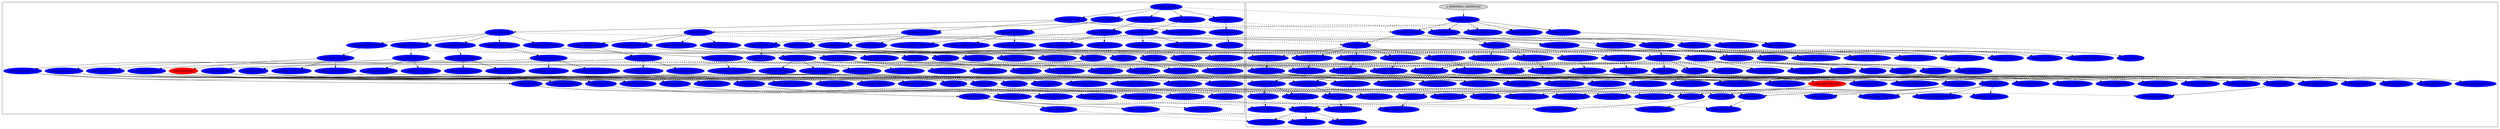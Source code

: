 digraph G {
node [style=filled];
subgraph cluster_src {
n_1209669119_152134087 [label="file_input [0,348]", color=blue];
n_1209669119_1181199958 [label="simple_stmt [0,10]", color=blue];
n_1209669119_152134087 -> n_1209669119_1181199958;
n_1209669119_837764579 [label="import_name [0,9]", color=blue];
n_1209669119_1181199958 -> n_1209669119_837764579;
n_1209669119_1007603019 [label="name: os [7,9]", color=blue];
n_1209669119_837764579 -> n_1209669119_1007603019;
n_1209669119_1782704802 [label="simple_stmt [11,66]", color=blue];
n_1209669119_152134087 -> n_1209669119_1782704802;
n_1209669119_1597249648 [label="expr_stmt [11,65]", color=blue];
n_1209669119_1782704802 -> n_1209669119_1597249648;
n_1209669119_1333592072 [label="name: BASE_PATH [11,20]", color=blue];
n_1209669119_1597249648 -> n_1209669119_1333592072;
n_1209669119_1486371051 [label="operator: = [21,22]", color=blue];
n_1209669119_1597249648 -> n_1209669119_1486371051;
n_1209669119_1694556038 [label="atom_expr [23,65]", color=blue];
n_1209669119_1597249648 -> n_1209669119_1694556038;
n_1209669119_1508646930 [label="name: os [23,25]", color=blue];
n_1209669119_1694556038 -> n_1209669119_1508646930;
n_1209669119_795372831 [label="trailer [25,30]", color=blue];
n_1209669119_1694556038 -> n_1209669119_795372831;
n_1209669119_121295574 [label="name: path [26,30]", color=blue];
n_1209669119_795372831 -> n_1209669119_121295574;
n_1209669119_485041780 [label="trailer [30,38]", color=blue];
n_1209669119_1694556038 -> n_1209669119_485041780;
n_1209669119_117244645 [label="name: dirname [31,38]", color=blue];
n_1209669119_485041780 -> n_1209669119_117244645;
n_1209669119_239465106 [label="trailer [38,65]", color=blue];
n_1209669119_1694556038 -> n_1209669119_239465106;
n_1209669119_832947102 [label="atom_expr [39,64]", color=blue];
n_1209669119_239465106 -> n_1209669119_832947102;
n_1209669119_507084503 [label="name: os [39,41]", color=blue];
n_1209669119_832947102 -> n_1209669119_507084503;
n_1209669119_1454127753 [label="trailer [41,46]", color=blue];
n_1209669119_832947102 -> n_1209669119_1454127753;
n_1209669119_1926764753 [label="name: path [42,46]", color=blue];
n_1209669119_1454127753 -> n_1209669119_1926764753;
n_1209669119_1497973285 [label="trailer [46,54]", color=blue];
n_1209669119_832947102 -> n_1209669119_1497973285;
n_1209669119_1555690610 [label="name: dirname [47,54]", color=blue];
n_1209669119_1497973285 -> n_1209669119_1555690610;
n_1209669119_327177752 [label="trailer [54,64]", color=blue];
n_1209669119_832947102 -> n_1209669119_327177752;
n_1209669119_1164371389 [label="name: __file__ [55,63]", color=blue];
n_1209669119_327177752 -> n_1209669119_1164371389;
n_1209669119_90320863 [label="simple_stmt [66,110]", color=blue];
n_1209669119_152134087 -> n_1209669119_90320863;
n_1209669119_1033490990 [label="expr_stmt [66,109]", color=blue];
n_1209669119_90320863 -> n_1209669119_1033490990;
n_1209669119_215145189 [label="name: data_path [66,75]", color=blue];
n_1209669119_1033490990 -> n_1209669119_215145189;
n_1209669119_1232306490 [label="operator: = [76,77]", color=blue];
n_1209669119_1033490990 -> n_1209669119_1232306490;
n_1209669119_2042495840 [label="atom_expr [78,109]", color=blue];
n_1209669119_1033490990 -> n_1209669119_2042495840;
n_1209669119_1468357786 [label="name: os [78,80]", color=blue];
n_1209669119_2042495840 -> n_1209669119_1468357786;
n_1209669119_841283083 [label="trailer [80,85]", color=blue];
n_1209669119_2042495840 -> n_1209669119_841283083;
n_1209669119_520016214 [label="name: path [81,85]", color=blue];
n_1209669119_841283083 -> n_1209669119_520016214;
n_1209669119_1924582348 [label="trailer [85,90]", color=blue];
n_1209669119_2042495840 -> n_1209669119_1924582348;
n_1209669119_1757143877 [label="name: join [86,90]", color=blue];
n_1209669119_1924582348 -> n_1209669119_1757143877;
n_1209669119_1955915048 [label="trailer [90,109]", color=blue];
n_1209669119_2042495840 -> n_1209669119_1955915048;
n_1209669119_2083117811 [label="arglist [91,108]", color=blue];
n_1209669119_1955915048 -> n_1209669119_2083117811;
n_1209669119_1518864111 [label="name: BASE_PATH [91,100]", color=blue];
n_1209669119_2083117811 -> n_1209669119_1518864111;
n_1209669119_1585787493 [label="operator: , [100,101]", color=blue];
n_1209669119_2083117811 -> n_1209669119_1585787493;
n_1209669119_2097514481 [label="string: 'data' [102,108]", color=blue];
n_1209669119_2083117811 -> n_1209669119_2097514481;
n_1209669119_1833638914 [label="funcdef [111,246]", color=blue];
n_1209669119_152134087 -> n_1209669119_1833638914;
n_1209669119_407858146 [label="name: add_str [115,122]", color=blue];
n_1209669119_1833638914 -> n_1209669119_407858146;
n_1209669119_542060780 [label="parameters [122,132]", color=blue];
n_1209669119_1833638914 -> n_1209669119_542060780;
n_1209669119_267760927 [label="param [123,127]", color=blue];
n_1209669119_542060780 -> n_1209669119_267760927;
n_1209669119_1459794865 [label="name: op1 [123,126]", color=blue];
n_1209669119_267760927 -> n_1209669119_1459794865;
n_1209669119_1268066861 [label="operator: , [126,127]", color=blue];
n_1209669119_267760927 -> n_1209669119_1268066861;
n_1209669119_1938056729 [label="param [128,131]", color=blue];
n_1209669119_542060780 -> n_1209669119_1938056729;
n_1209669119_701141022 [label="name: op2 [128,131]", color=blue];
n_1209669119_1938056729 -> n_1209669119_701141022;
n_1209669119_2107447833 [label="suite [133,246]", color=blue];
n_1209669119_1833638914 -> n_1209669119_2107447833;
n_1209669119_395629617 [label="simple_stmt [138,153]", color=blue];
n_1209669119_2107447833 -> n_1209669119_395629617;
n_1209669119_724125922 [label="expr_stmt [138,152]", color=blue];
n_1209669119_395629617 -> n_1209669119_724125922;
n_1209669119_1465085305 [label="name: op1 [138,141]", color=blue];
n_1209669119_724125922 -> n_1209669119_1465085305;
n_1209669119_1519280649 [label="operator: = [142,143]", color=blue];
n_1209669119_724125922 -> n_1209669119_1519280649;
n_1209669119_120694604 [label="atom_expr [144,152]", color=blue];
n_1209669119_724125922 -> n_1209669119_120694604;
n_1209669119_522764626 [label="name: int [144,147]", color=blue];
n_1209669119_120694604 -> n_1209669119_522764626;
n_1209669119_2006034581 [label="trailer [147,152]", color=blue];
n_1209669119_120694604 -> n_1209669119_2006034581;
n_1209669119_1663411182 [label="name: op1 [148,151]", color=blue];
n_1209669119_2006034581 -> n_1209669119_1663411182;
n_1209669119_1471868639 [label="simple_stmt [157,172]", color=blue];
n_1209669119_2107447833 -> n_1209669119_1471868639;
n_1209669119_1740189450 [label="expr_stmt [157,171]", color=blue];
n_1209669119_1471868639 -> n_1209669119_1740189450;
n_1209669119_1709366259 [label="name: op2 [157,160]", color=blue];
n_1209669119_1740189450 -> n_1209669119_1709366259;
n_1209669119_1643691748 [label="operator: = [161,162]", color=blue];
n_1209669119_1740189450 -> n_1209669119_1643691748;
n_1209669119_143110009 [label="atom_expr [163,171]", color=blue];
n_1209669119_1740189450 -> n_1209669119_143110009;
n_1209669119_1535634836 [label="name: int [163,166]", color=blue];
n_1209669119_143110009 -> n_1209669119_1535634836;
n_1209669119_1539805781 [label="trailer [166,171]", color=blue];
n_1209669119_143110009 -> n_1209669119_1539805781;
n_1209669119_601893033 [label="name: op2 [167,170]", color=blue];
n_1209669119_1539805781 -> n_1209669119_601893033;
n_1209669119_1418621776 [label="simple_stmt [176,195]", color=blue];
n_1209669119_2107447833 -> n_1209669119_1418621776;
n_1209669119_1308244637 [label="expr_stmt [176,194]", color=blue];
n_1209669119_1418621776 -> n_1209669119_1308244637;
n_1209669119_1454031203 [label="name: result [176,182]", color=blue];
n_1209669119_1308244637 -> n_1209669119_1454031203;
n_1209669119_527446182 [label="operator: = [183,184]", color=blue];
n_1209669119_1308244637 -> n_1209669119_527446182;
n_1209669119_665188480 [label="term [185,194]", color=red];
n_1209669119_1308244637 -> n_1209669119_665188480;
n_1209669119_1511785794 [label="name: op1 [185,188]", color=blue];
n_1209669119_665188480 -> n_1209669119_1511785794;
n_1209669119_963601816 [label="operator: * [189,190]", color=blue];
n_1209669119_665188480 -> n_1209669119_963601816;
n_1209669119_961419791 [label="name: op2 [191,194]", color=blue];
n_1209669119_665188480 -> n_1209669119_961419791;
n_1209669119_87765719 [label="simple_stmt [199,224]", color=blue];
n_1209669119_2107447833 -> n_1209669119_87765719;
n_1209669119_922872566 [label="expr_stmt [199,223]", color=blue];
n_1209669119_87765719 -> n_1209669119_922872566;
n_1209669119_727001376 [label="name: result_str [199,209]", color=blue];
n_1209669119_922872566 -> n_1209669119_727001376;
n_1209669119_523691575 [label="operator: = [210,211]", color=blue];
n_1209669119_922872566 -> n_1209669119_523691575;
n_1209669119_1427810650 [label="atom_expr [212,223]", color=blue];
n_1209669119_922872566 -> n_1209669119_1427810650;
n_1209669119_503195940 [label="name: str [212,215]", color=blue];
n_1209669119_1427810650 -> n_1209669119_503195940;
n_1209669119_1852584274 [label="trailer [215,223]", color=blue];
n_1209669119_1427810650 -> n_1209669119_1852584274;
n_1209669119_1022308509 [label="name: result [216,222]", color=blue];
n_1209669119_1852584274 -> n_1209669119_1022308509;
n_1209669119_1967892594 [label="simple_stmt [228,246]", color=blue];
n_1209669119_2107447833 -> n_1209669119_1967892594;
n_1209669119_1525037790 [label="return_stmt [228,245]", color=blue];
n_1209669119_1967892594 -> n_1209669119_1525037790;
n_1209669119_1132547352 [label="name: result_str [235,245]", color=blue];
n_1209669119_1525037790 -> n_1209669119_1132547352;
n_1209669119_1783593083 [label="if_stmt [248,348]", color=blue];
n_1209669119_152134087 -> n_1209669119_1783593083;
n_1209669119_112061925 [label="comparison [251,273]", color=blue];
n_1209669119_1783593083 -> n_1209669119_112061925;
n_1209669119_1344645519 [label="name: __name__ [251,259]", color=blue];
n_1209669119_112061925 -> n_1209669119_1344645519;
n_1209669119_540159270 [label="operator: == [260,262]", color=blue];
n_1209669119_112061925 -> n_1209669119_540159270;
n_1209669119_1690287238 [label="string: '__main__' [263,273]", color=blue];
n_1209669119_112061925 -> n_1209669119_1690287238;
n_1209669119_1440047379 [label="suite [274,348]", color=blue];
n_1209669119_1783593083 -> n_1209669119_1440047379;
n_1209669119_230835489 [label="simple_stmt [279,290]", color=blue];
n_1209669119_1440047379 -> n_1209669119_230835489;
n_1209669119_1847509784 [label="expr_stmt [279,289]", color=blue];
n_1209669119_230835489 -> n_1209669119_1847509784;
n_1209669119_1635756693 [label="name: in1 [279,282]", color=blue];
n_1209669119_1847509784 -> n_1209669119_1635756693;
n_1209669119_101478235 [label="operator: = [283,284]", color=blue];
n_1209669119_1847509784 -> n_1209669119_101478235;
n_1209669119_1007653873 [label="string: '14' [285,289]", color=blue];
n_1209669119_1847509784 -> n_1209669119_1007653873;
n_1209669119_1414521932 [label="simple_stmt [294,305]", color=blue];
n_1209669119_1440047379 -> n_1209669119_1414521932;
n_1209669119_1899073220 [label="expr_stmt [294,304]", color=blue];
n_1209669119_1414521932 -> n_1209669119_1899073220;
n_1209669119_174573182 [label="name: in2 [294,297]", color=blue];
n_1209669119_1899073220 -> n_1209669119_174573182;
n_1209669119_1310540333 [label="operator: = [298,299]", color=blue];
n_1209669119_1899073220 -> n_1209669119_1310540333;
n_1209669119_1386767190 [label="string: '11' [300,304]", color=blue];
n_1209669119_1899073220 -> n_1209669119_1386767190;
n_1209669119_2025864991 [label="simple_stmt [309,333]", color=blue];
n_1209669119_1440047379 -> n_1209669119_2025864991;
n_1209669119_1340328248 [label="expr_stmt [309,332]", color=blue];
n_1209669119_2025864991 -> n_1209669119_1340328248;
n_1209669119_717386707 [label="name: add [309,312]", color=blue];
n_1209669119_1340328248 -> n_1209669119_717386707;
n_1209669119_540642172 [label="operator: = [313,314]", color=blue];
n_1209669119_1340328248 -> n_1209669119_540642172;
n_1209669119_1445157774 [label="atom_expr [315,332]", color=blue];
n_1209669119_1340328248 -> n_1209669119_1445157774;
n_1209669119_1522311648 [label="name: add_str [315,322]", color=blue];
n_1209669119_1445157774 -> n_1209669119_1522311648;
n_1209669119_1318822808 [label="trailer [322,332]", color=blue];
n_1209669119_1445157774 -> n_1209669119_1318822808;
n_1209669119_1383547042 [label="arglist [323,331]", color=blue];
n_1209669119_1318822808 -> n_1209669119_1383547042;
n_1209669119_3213500 [label="name: in1 [323,326]", color=blue];
n_1209669119_1383547042 -> n_1209669119_3213500;
n_1209669119_1604125387 [label="operator: , [326,327]", color=blue];
n_1209669119_1383547042 -> n_1209669119_1604125387;
n_1209669119_1795799895 [label="name: in2 [328,331]", color=blue];
n_1209669119_1383547042 -> n_1209669119_1795799895;
n_1209669119_1376400422 [label="simple_stmt [337,348]", color=blue];
n_1209669119_1440047379 -> n_1209669119_1376400422;
n_1209669119_1050349584 [label="atom_expr [337,347]", color=blue];
n_1209669119_1376400422 -> n_1209669119_1050349584;
n_1209669119_1864350231 [label="name: print [337,342]", color=blue];
n_1209669119_1050349584 -> n_1209669119_1864350231;
n_1209669119_1735934726 [label="trailer [342,347]", color=blue];
n_1209669119_1050349584 -> n_1209669119_1735934726;
n_1209669119_553871028 [label="name: add [343,346]", color=blue];
n_1209669119_1735934726 -> n_1209669119_553871028;
}
subgraph cluster_dst {
n_999609945_1615780336 [label="file_input [0,348]", color=blue];
n_999609945_1885996206 -> n_999609945_1615780336;
n_999609945_125622176 [label="simple_stmt [0,10]", color=blue];
n_999609945_1615780336 -> n_999609945_125622176;
n_999609945_1501587365 [label="import_name [0,9]", color=blue];
n_999609945_125622176 -> n_999609945_1501587365;
n_999609945_348100441 [label="name: os [7,9]", color=blue];
n_999609945_1501587365 -> n_999609945_348100441;
n_999609945_2094411587 [label="simple_stmt [11,66]", color=blue];
n_999609945_1615780336 -> n_999609945_2094411587;
n_999609945_89387388 [label="expr_stmt [11,65]", color=blue];
n_999609945_2094411587 -> n_999609945_89387388;
n_999609945_655381473 [label="name: BASE_PATH [11,20]", color=blue];
n_999609945_89387388 -> n_999609945_655381473;
n_999609945_1121647253 [label="operator: = [21,22]", color=blue];
n_999609945_89387388 -> n_999609945_1121647253;
n_999609945_1076496284 [label="atom_expr [23,65]", color=blue];
n_999609945_89387388 -> n_999609945_1076496284;
n_999609945_1291286504 [label="name: os [23,25]", color=blue];
n_999609945_1076496284 -> n_999609945_1291286504;
n_999609945_1072601481 [label="trailer [25,30]", color=blue];
n_999609945_1076496284 -> n_999609945_1072601481;
n_999609945_1887813102 [label="name: path [26,30]", color=blue];
n_999609945_1072601481 -> n_999609945_1887813102;
n_999609945_1459672753 [label="trailer [30,38]", color=blue];
n_999609945_1076496284 -> n_999609945_1459672753;
n_999609945_1540011289 [label="name: dirname [31,38]", color=blue];
n_999609945_1459672753 -> n_999609945_1540011289;
n_999609945_1596000437 [label="trailer [38,65]", color=blue];
n_999609945_1076496284 -> n_999609945_1596000437;
n_999609945_1061804750 [label="atom_expr [39,64]", color=blue];
n_999609945_1596000437 -> n_999609945_1061804750;
n_999609945_1225439493 [label="name: os [39,41]", color=blue];
n_999609945_1061804750 -> n_999609945_1225439493;
n_999609945_667026744 [label="trailer [41,46]", color=blue];
n_999609945_1061804750 -> n_999609945_667026744;
n_999609945_1845904670 [label="name: path [42,46]", color=blue];
n_999609945_667026744 -> n_999609945_1845904670;
n_999609945_1846896625 [label="trailer [46,54]", color=blue];
n_999609945_1061804750 -> n_999609945_1846896625;
n_999609945_13329486 [label="name: dirname [47,54]", color=blue];
n_999609945_1846896625 -> n_999609945_13329486;
n_999609945_1458540918 [label="trailer [54,64]", color=blue];
n_999609945_1061804750 -> n_999609945_1458540918;
n_999609945_517210187 [label="name: __file__ [55,63]", color=blue];
n_999609945_1458540918 -> n_999609945_517210187;
n_999609945_1216590855 [label="simple_stmt [66,110]", color=blue];
n_999609945_1615780336 -> n_999609945_1216590855;
n_999609945_1241276575 [label="expr_stmt [66,109]", color=blue];
n_999609945_1216590855 -> n_999609945_1241276575;
n_999609945_982007015 [label="name: data_path [66,75]", color=blue];
n_999609945_1241276575 -> n_999609945_982007015;
n_999609945_1663166483 [label="operator: = [76,77]", color=blue];
n_999609945_1241276575 -> n_999609945_1663166483;
n_999609945_36333492 [label="atom_expr [78,109]", color=blue];
n_999609945_1241276575 -> n_999609945_36333492;
n_999609945_990398217 [label="name: os [78,80]", color=blue];
n_999609945_36333492 -> n_999609945_990398217;
n_999609945_1675763772 [label="trailer [80,85]", color=blue];
n_999609945_36333492 -> n_999609945_1675763772;
n_999609945_1731722639 [label="name: path [81,85]", color=blue];
n_999609945_1675763772 -> n_999609945_1731722639;
n_999609945_11003494 [label="trailer [85,90]", color=blue];
n_999609945_36333492 -> n_999609945_11003494;
n_999609945_817406040 [label="name: join [86,90]", color=blue];
n_999609945_11003494 -> n_999609945_817406040;
n_999609945_1270855946 [label="trailer [90,109]", color=blue];
n_999609945_36333492 -> n_999609945_1270855946;
n_999609945_157683534 [label="arglist [91,108]", color=blue];
n_999609945_1270855946 -> n_999609945_157683534;
n_999609945_1816757085 [label="name: BASE_PATH [91,100]", color=blue];
n_999609945_157683534 -> n_999609945_1816757085;
n_999609945_1730173572 [label="operator: , [100,101]", color=blue];
n_999609945_157683534 -> n_999609945_1730173572;
n_999609945_1568059495 [label="string: 'data' [102,108]", color=blue];
n_999609945_157683534 -> n_999609945_1568059495;
n_999609945_1620303253 [label="funcdef [111,246]", color=blue];
n_999609945_1615780336 -> n_999609945_1620303253;
n_999609945_1373810119 [label="name: add_str [115,122]", color=blue];
n_999609945_1620303253 -> n_999609945_1373810119;
n_999609945_237351678 [label="parameters [122,132]", color=blue];
n_999609945_1620303253 -> n_999609945_237351678;
n_999609945_633070006 [label="param [123,127]", color=blue];
n_999609945_237351678 -> n_999609945_633070006;
n_999609945_1776957250 [label="name: op1 [123,126]", color=blue];
n_999609945_633070006 -> n_999609945_1776957250;
n_999609945_827966648 [label="operator: , [126,127]", color=blue];
n_999609945_633070006 -> n_999609945_827966648;
n_999609945_1273765644 [label="param [128,131]", color=blue];
n_999609945_237351678 -> n_999609945_1273765644;
n_999609945_1447689627 [label="name: op2 [128,131]", color=blue];
n_999609945_1273765644 -> n_999609945_1447689627;
n_999609945_60559178 [label="suite [133,246]", color=blue];
n_999609945_1620303253 -> n_999609945_60559178;
n_999609945_1122134344 [label="simple_stmt [138,153]", color=blue];
n_999609945_60559178 -> n_999609945_1122134344;
n_999609945_1843368112 [label="expr_stmt [138,152]", color=blue];
n_999609945_1122134344 -> n_999609945_1843368112;
n_999609945_989938643 [label="name: op1 [138,141]", color=blue];
n_999609945_1843368112 -> n_999609945_989938643;
n_999609945_1262822392 [label="operator: = [142,143]", color=blue];
n_999609945_1843368112 -> n_999609945_1262822392;
n_999609945_916419490 [label="atom_expr [144,152]", color=blue];
n_999609945_1843368112 -> n_999609945_916419490;
n_999609945_2106620844 [label="name: int [144,147]", color=blue];
n_999609945_916419490 -> n_999609945_2106620844;
n_999609945_979294118 [label="trailer [147,152]", color=blue];
n_999609945_916419490 -> n_999609945_979294118;
n_999609945_488044861 [label="name: op1 [148,151]", color=blue];
n_999609945_979294118 -> n_999609945_488044861;
n_999609945_876563773 [label="simple_stmt [157,172]", color=blue];
n_999609945_60559178 -> n_999609945_876563773;
n_999609945_731260860 [label="expr_stmt [157,171]", color=blue];
n_999609945_876563773 -> n_999609945_731260860;
n_999609945_1335298403 [label="name: op2 [157,160]", color=blue];
n_999609945_731260860 -> n_999609945_1335298403;
n_999609945_2068434592 [label="operator: = [161,162]", color=blue];
n_999609945_731260860 -> n_999609945_2068434592;
n_999609945_2142003995 [label="atom_expr [163,171]", color=blue];
n_999609945_731260860 -> n_999609945_2142003995;
n_999609945_1846412426 [label="name: int [163,166]", color=blue];
n_999609945_2142003995 -> n_999609945_1846412426;
n_999609945_1206883981 [label="trailer [166,171]", color=blue];
n_999609945_2142003995 -> n_999609945_1206883981;
n_999609945_1037324811 [label="name: op2 [167,170]", color=blue];
n_999609945_1206883981 -> n_999609945_1037324811;
n_999609945_446073433 [label="simple_stmt [176,195]", color=blue];
n_999609945_60559178 -> n_999609945_446073433;
n_999609945_1860944798 [label="expr_stmt [176,194]", color=blue];
n_999609945_446073433 -> n_999609945_1860944798;
n_999609945_513169028 [label="name: result [176,182]", color=blue];
n_999609945_1860944798 -> n_999609945_513169028;
n_999609945_1301664418 [label="operator: = [183,184]", color=blue];
n_999609945_1860944798 -> n_999609945_1301664418;
n_999609945_1408652377 [label="arith_expr [185,194]", color=red];
n_999609945_1860944798 -> n_999609945_1408652377;
n_999609945_990416209 [label="name: op1 [185,188]", color=blue];
n_999609945_1408652377 -> n_999609945_990416209;
n_999609945_394714818 [label="operator: + [189,190]", color=blue];
n_999609945_1408652377 -> n_999609945_394714818;
n_999609945_1952779858 [label="name: op2 [191,194]", color=blue];
n_999609945_1408652377 -> n_999609945_1952779858;
n_999609945_1413653265 [label="simple_stmt [199,224]", color=blue];
n_999609945_60559178 -> n_999609945_1413653265;
n_999609945_1651855867 [label="expr_stmt [199,223]", color=blue];
n_999609945_1413653265 -> n_999609945_1651855867;
n_999609945_660143728 [label="name: result_str [199,209]", color=blue];
n_999609945_1651855867 -> n_999609945_660143728;
n_999609945_1468303011 [label="operator: = [210,211]", color=blue];
n_999609945_1651855867 -> n_999609945_1468303011;
n_999609945_902919927 [label="atom_expr [212,223]", color=blue];
n_999609945_1651855867 -> n_999609945_902919927;
n_999609945_1857815974 [label="name: str [212,215]", color=blue];
n_999609945_902919927 -> n_999609945_1857815974;
n_999609945_1354011814 [label="trailer [215,223]", color=blue];
n_999609945_902919927 -> n_999609945_1354011814;
n_999609945_846238611 [label="name: result [216,222]", color=blue];
n_999609945_1354011814 -> n_999609945_846238611;
n_999609945_342597804 [label="simple_stmt [228,246]", color=blue];
n_999609945_60559178 -> n_999609945_342597804;
n_999609945_1627821297 [label="return_stmt [228,245]", color=blue];
n_999609945_342597804 -> n_999609945_1627821297;
n_999609945_1549409129 [label="name: result_str [235,245]", color=blue];
n_999609945_1627821297 -> n_999609945_1549409129;
n_999609945_1750905143 [label="if_stmt [248,348]", color=blue];
n_999609945_1615780336 -> n_999609945_1750905143;
n_999609945_764577347 [label="comparison [251,273]", color=blue];
n_999609945_1750905143 -> n_999609945_764577347;
n_999609945_1234776885 [label="name: __name__ [251,259]", color=blue];
n_999609945_764577347 -> n_999609945_1234776885;
n_999609945_422250493 [label="operator: == [260,262]", color=blue];
n_999609945_764577347 -> n_999609945_422250493;
n_999609945_1690254271 [label="string: '__main__' [263,273]", color=blue];
n_999609945_764577347 -> n_999609945_1690254271;
n_999609945_343965883 [label="suite [274,348]", color=blue];
n_999609945_1750905143 -> n_999609945_343965883;
n_999609945_280884709 [label="simple_stmt [279,290]", color=blue];
n_999609945_343965883 -> n_999609945_280884709;
n_999609945_2114650936 [label="expr_stmt [279,289]", color=blue];
n_999609945_280884709 -> n_999609945_2114650936;
n_999609945_504527234 [label="name: in1 [279,282]", color=blue];
n_999609945_2114650936 -> n_999609945_504527234;
n_999609945_540585569 [label="operator: = [283,284]", color=blue];
n_999609945_2114650936 -> n_999609945_540585569;
n_999609945_836514715 [label="string: '14' [285,289]", color=blue];
n_999609945_2114650936 -> n_999609945_836514715;
n_999609945_828441346 [label="simple_stmt [294,305]", color=blue];
n_999609945_343965883 -> n_999609945_828441346;
n_999609945_555826066 [label="expr_stmt [294,304]", color=blue];
n_999609945_828441346 -> n_999609945_555826066;
n_999609945_858242339 [label="name: in2 [294,297]", color=blue];
n_999609945_555826066 -> n_999609945_858242339;
n_999609945_1715998167 [label="operator: = [298,299]", color=blue];
n_999609945_555826066 -> n_999609945_1715998167;
n_999609945_1558712965 [label="string: '11' [300,304]", color=blue];
n_999609945_555826066 -> n_999609945_1558712965;
n_999609945_1589683045 [label="simple_stmt [309,333]", color=blue];
n_999609945_343965883 -> n_999609945_1589683045;
n_999609945_1401132667 [label="expr_stmt [309,332]", color=blue];
n_999609945_1589683045 -> n_999609945_1401132667;
n_999609945_1900164709 [label="name: add [309,312]", color=blue];
n_999609945_1401132667 -> n_999609945_1900164709;
n_999609945_1875308878 [label="operator: = [313,314]", color=blue];
n_999609945_1401132667 -> n_999609945_1875308878;
n_999609945_909295153 [label="atom_expr [315,332]", color=blue];
n_999609945_1401132667 -> n_999609945_909295153;
n_999609945_36202360 [label="name: add_str [315,322]", color=blue];
n_999609945_909295153 -> n_999609945_36202360;
n_999609945_1836797772 [label="trailer [322,332]", color=blue];
n_999609945_909295153 -> n_999609945_1836797772;
n_999609945_329645619 [label="arglist [323,331]", color=blue];
n_999609945_1836797772 -> n_999609945_329645619;
n_999609945_923219673 [label="name: in1 [323,326]", color=blue];
n_999609945_329645619 -> n_999609945_923219673;
n_999609945_1668627309 [label="operator: , [326,327]", color=blue];
n_999609945_329645619 -> n_999609945_1668627309;
n_999609945_1698097425 [label="name: in2 [328,331]", color=blue];
n_999609945_329645619 -> n_999609945_1698097425;
n_999609945_418304857 [label="simple_stmt [337,348]", color=blue];
n_999609945_343965883 -> n_999609945_418304857;
n_999609945_1815546035 [label="atom_expr [337,347]", color=blue];
n_999609945_418304857 -> n_999609945_1815546035;
n_999609945_25548982 [label="name: print [337,342]", color=blue];
n_999609945_1815546035 -> n_999609945_25548982;
n_999609945_861842890 [label="trailer [342,347]", color=blue];
n_999609945_1815546035 -> n_999609945_861842890;
n_999609945_250370634 [label="name: add [343,346]", color=blue];
n_999609945_861842890 -> n_999609945_250370634;
}
n_1209669119_523691575 -> n_999609945_1468303011 [style=dashed]
;n_1209669119_1414521932 -> n_999609945_828441346 [style=dashed]
;n_1209669119_1318822808 -> n_999609945_1836797772 [style=dashed]
;n_1209669119_2006034581 -> n_999609945_979294118 [style=dashed]
;n_1209669119_1847509784 -> n_999609945_2114650936 [style=dashed]
;n_1209669119_1864350231 -> n_999609945_25548982 [style=dashed]
;n_1209669119_1926764753 -> n_999609945_1845904670 [style=dashed]
;n_1209669119_837764579 -> n_999609945_1501587365 [style=dashed]
;n_1209669119_717386707 -> n_999609945_1900164709 [style=dashed]
;n_1209669119_1709366259 -> n_999609945_1335298403 [style=dashed]
;n_1209669119_1535634836 -> n_999609945_1846412426 [style=dashed]
;n_1209669119_540159270 -> n_999609945_422250493 [style=dashed]
;n_1209669119_117244645 -> n_999609945_1540011289 [style=dashed]
;n_1209669119_174573182 -> n_999609945_858242339 [style=dashed]
;n_1209669119_1643691748 -> n_999609945_2068434592 [style=dashed]
;n_1209669119_1468357786 -> n_999609945_990398217 [style=dashed]
;n_1209669119_1454127753 -> n_999609945_667026744 [style=dashed]
;n_1209669119_1465085305 -> n_999609945_989938643 [style=dashed]
;n_1209669119_1376400422 -> n_999609945_418304857 [style=dashed]
;n_1209669119_841283083 -> n_999609945_1675763772 [style=dashed]
;n_1209669119_1310540333 -> n_999609945_1715998167 [style=dashed]
;n_1209669119_1181199958 -> n_999609945_125622176 [style=dashed]
;n_1209669119_1783593083 -> n_999609945_1750905143 [style=dashed]
;n_1209669119_215145189 -> n_999609945_982007015 [style=dashed]
;n_1209669119_1525037790 -> n_999609945_1627821297 [style=dashed]
;n_1209669119_1690287238 -> n_999609945_1690254271 [style=dashed]
;n_1209669119_1967892594 -> n_999609945_342597804 [style=dashed]
;n_1209669119_832947102 -> n_999609945_1061804750 [style=dashed]
;n_1209669119_1852584274 -> n_999609945_1354011814 [style=dashed]
;n_1209669119_1427810650 -> n_999609945_902919927 [style=dashed]
;n_1209669119_961419791 -> n_999609945_1952779858 [style=dashed]
;n_1209669119_1597249648 -> n_999609945_89387388 [style=dashed]
;n_1209669119_1007603019 -> n_999609945_348100441 [style=dashed]
;n_1209669119_540642172 -> n_999609945_1875308878 [style=dashed]
;n_1209669119_112061925 -> n_999609945_764577347 [style=dashed]
;n_1209669119_601893033 -> n_999609945_1037324811 [style=dashed]
;n_1209669119_1232306490 -> n_999609945_1663166483 [style=dashed]
;n_1209669119_1833638914 -> n_999609945_1620303253 [style=dashed]
;n_1209669119_1604125387 -> n_999609945_1668627309 [style=dashed]
;n_1209669119_101478235 -> n_999609945_540585569 [style=dashed]
;n_1209669119_1522311648 -> n_999609945_36202360 [style=dashed]
;n_1209669119_1795799895 -> n_999609945_1698097425 [style=dashed]
;n_1209669119_1511785794 -> n_999609945_990416209 [style=dashed]
;n_1209669119_1471868639 -> n_999609945_876563773 [style=dashed]
;n_1209669119_1518864111 -> n_999609945_1816757085 [style=dashed]
;n_1209669119_1308244637 -> n_999609945_1860944798 [style=dashed]
;n_1209669119_1497973285 -> n_999609945_1846896625 [style=dashed]
;n_1209669119_1022308509 -> n_999609945_846238611 [style=dashed]
;n_1209669119_1486371051 -> n_999609945_1121647253 [style=dashed]
;n_1209669119_1333592072 -> n_999609945_655381473 [style=dashed]
;n_1209669119_727001376 -> n_999609945_660143728 [style=dashed]
;n_1209669119_795372831 -> n_999609945_1072601481 [style=dashed]
;n_1209669119_522764626 -> n_999609945_2106620844 [style=dashed]
;n_1209669119_1924582348 -> n_999609945_11003494 [style=dashed]
;n_1209669119_120694604 -> n_999609945_916419490 [style=dashed]
;n_1209669119_1735934726 -> n_999609945_861842890 [style=dashed]
;n_1209669119_2107447833 -> n_999609945_60559178 [style=dashed]
;n_1209669119_1694556038 -> n_999609945_1076496284 [style=dashed]
;n_1209669119_1519280649 -> n_999609945_1262822392 [style=dashed]
;n_1209669119_1050349584 -> n_999609945_1815546035 [style=dashed]
;n_1209669119_3213500 -> n_999609945_923219673 [style=dashed]
;n_1209669119_1539805781 -> n_999609945_1206883981 [style=dashed]
;n_1209669119_327177752 -> n_999609945_1458540918 [style=dashed]
;n_1209669119_1132547352 -> n_999609945_1549409129 [style=dashed]
;n_1209669119_485041780 -> n_999609945_1459672753 [style=dashed]
;n_1209669119_1938056729 -> n_999609945_1273765644 [style=dashed]
;n_1209669119_542060780 -> n_999609945_237351678 [style=dashed]
;n_1209669119_395629617 -> n_999609945_1122134344 [style=dashed]
;n_1209669119_520016214 -> n_999609945_1731722639 [style=dashed]
;n_1209669119_1344645519 -> n_999609945_1234776885 [style=dashed]
;n_1209669119_1445157774 -> n_999609945_909295153 [style=dashed]
;n_1209669119_407858146 -> n_999609945_1373810119 [style=dashed]
;n_1209669119_1459794865 -> n_999609945_1776957250 [style=dashed]
;n_1209669119_1740189450 -> n_999609945_731260860 [style=dashed]
;n_1209669119_553871028 -> n_999609945_250370634 [style=dashed]
;n_1209669119_1033490990 -> n_999609945_1241276575 [style=dashed]
;n_1209669119_1268066861 -> n_999609945_827966648 [style=dashed]
;n_1209669119_1955915048 -> n_999609945_1270855946 [style=dashed]
;n_1209669119_90320863 -> n_999609945_1216590855 [style=dashed]
;n_1209669119_1440047379 -> n_999609945_343965883 [style=dashed]
;n_1209669119_1454031203 -> n_999609945_513169028 [style=dashed]
;n_1209669119_1555690610 -> n_999609945_13329486 [style=dashed]
;n_1209669119_724125922 -> n_999609945_1843368112 [style=dashed]
;n_1209669119_1663411182 -> n_999609945_488044861 [style=dashed]
;n_1209669119_701141022 -> n_999609945_1447689627 [style=dashed]
;n_1209669119_1383547042 -> n_999609945_329645619 [style=dashed]
;n_1209669119_527446182 -> n_999609945_1301664418 [style=dashed]
;n_1209669119_152134087 -> n_999609945_1615780336 [style=dashed]
;n_1209669119_239465106 -> n_999609945_1596000437 [style=dashed]
;n_1209669119_503195940 -> n_999609945_1857815974 [style=dashed]
;n_1209669119_2083117811 -> n_999609945_157683534 [style=dashed]
;n_1209669119_1164371389 -> n_999609945_517210187 [style=dashed]
;n_1209669119_1340328248 -> n_999609945_1401132667 [style=dashed]
;n_1209669119_2042495840 -> n_999609945_36333492 [style=dashed]
;n_1209669119_1418621776 -> n_999609945_446073433 [style=dashed]
;n_1209669119_2025864991 -> n_999609945_1589683045 [style=dashed]
;n_1209669119_1585787493 -> n_999609945_1730173572 [style=dashed]
;n_1209669119_1782704802 -> n_999609945_2094411587 [style=dashed]
;n_1209669119_230835489 -> n_999609945_280884709 [style=dashed]
;n_1209669119_267760927 -> n_999609945_633070006 [style=dashed]
;n_1209669119_1635756693 -> n_999609945_504527234 [style=dashed]
;n_1209669119_121295574 -> n_999609945_1887813102 [style=dashed]
;n_1209669119_87765719 -> n_999609945_1413653265 [style=dashed]
;n_1209669119_507084503 -> n_999609945_1225439493 [style=dashed]
;n_1209669119_2097514481 -> n_999609945_1568059495 [style=dashed]
;n_1209669119_1899073220 -> n_999609945_555826066 [style=dashed]
;n_1209669119_922872566 -> n_999609945_1651855867 [style=dashed]
;n_1209669119_963601816 -> n_999609945_394714818 [style=dashed]
;n_1209669119_1508646930 -> n_999609945_1291286504 [style=dashed]
;n_1209669119_1007653873 -> n_999609945_836514715 [style=dashed]
;n_1209669119_1386767190 -> n_999609945_1558712965 [style=dashed]
;n_1209669119_143110009 -> n_999609945_2142003995 [style=dashed]
;n_1209669119_1757143877 -> n_999609945_817406040 [style=dashed]
;}

